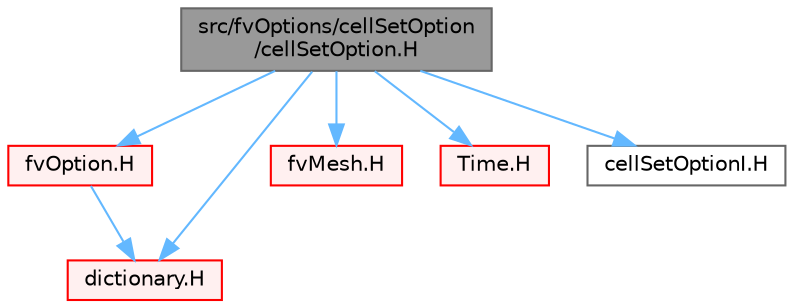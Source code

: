 digraph "src/fvOptions/cellSetOption/cellSetOption.H"
{
 // LATEX_PDF_SIZE
  bgcolor="transparent";
  edge [fontname=Helvetica,fontsize=10,labelfontname=Helvetica,labelfontsize=10];
  node [fontname=Helvetica,fontsize=10,shape=box,height=0.2,width=0.4];
  Node1 [id="Node000001",label="src/fvOptions/cellSetOption\l/cellSetOption.H",height=0.2,width=0.4,color="gray40", fillcolor="grey60", style="filled", fontcolor="black",tooltip=" "];
  Node1 -> Node2 [id="edge1_Node000001_Node000002",color="steelblue1",style="solid",tooltip=" "];
  Node2 [id="Node000002",label="fvOption.H",height=0.2,width=0.4,color="red", fillcolor="#FFF0F0", style="filled",URL="$fvOption_8H.html",tooltip=" "];
  Node2 -> Node131 [id="edge2_Node000002_Node000131",color="steelblue1",style="solid",tooltip=" "];
  Node131 [id="Node000131",label="dictionary.H",height=0.2,width=0.4,color="red", fillcolor="#FFF0F0", style="filled",URL="$dictionary_8H.html",tooltip=" "];
  Node1 -> Node164 [id="edge3_Node000001_Node000164",color="steelblue1",style="solid",tooltip=" "];
  Node164 [id="Node000164",label="fvMesh.H",height=0.2,width=0.4,color="red", fillcolor="#FFF0F0", style="filled",URL="$fvMesh_8H.html",tooltip=" "];
  Node1 -> Node131 [id="edge4_Node000001_Node000131",color="steelblue1",style="solid",tooltip=" "];
  Node1 -> Node344 [id="edge5_Node000001_Node000344",color="steelblue1",style="solid",tooltip=" "];
  Node344 [id="Node000344",label="Time.H",height=0.2,width=0.4,color="red", fillcolor="#FFF0F0", style="filled",URL="$Time_8H.html",tooltip=" "];
  Node1 -> Node371 [id="edge6_Node000001_Node000371",color="steelblue1",style="solid",tooltip=" "];
  Node371 [id="Node000371",label="cellSetOptionI.H",height=0.2,width=0.4,color="grey40", fillcolor="white", style="filled",URL="$cellSetOptionI_8H.html",tooltip=" "];
}
